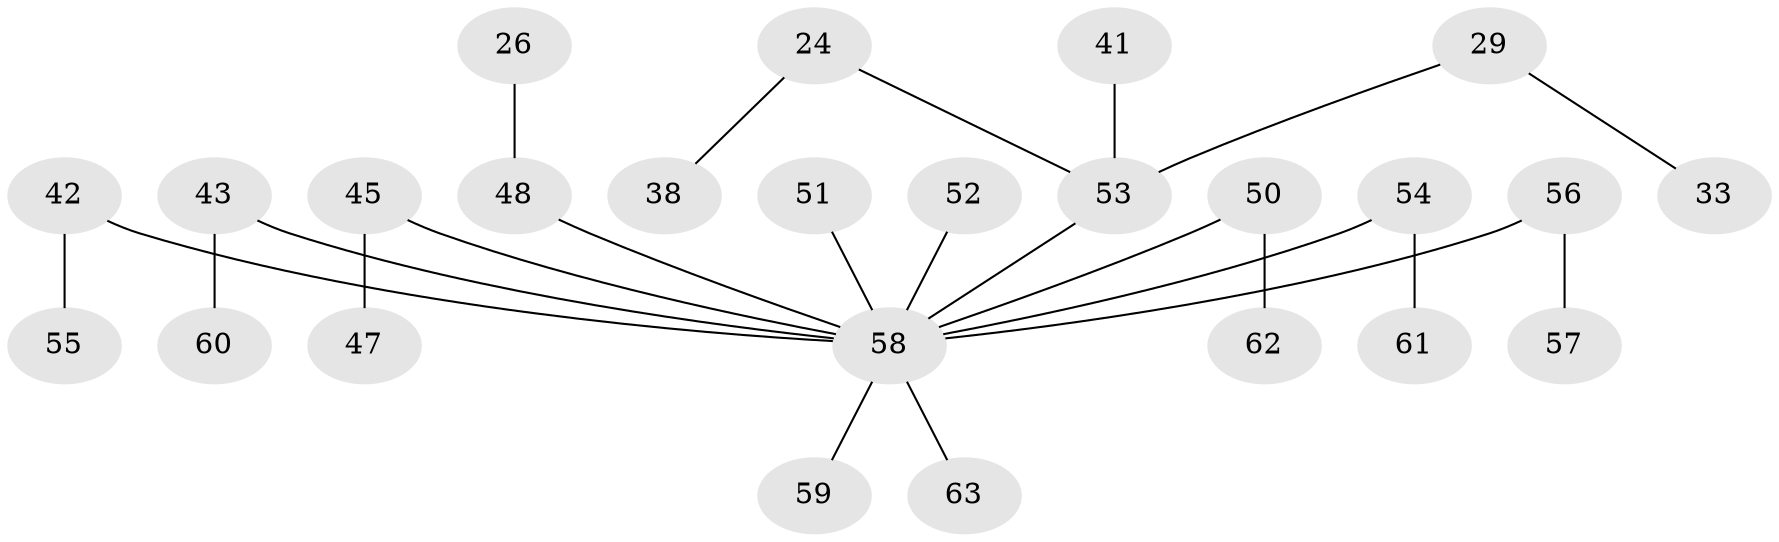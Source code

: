 // original degree distribution, {5: 0.047619047619047616, 4: 0.06349206349206349, 1: 0.49206349206349204, 3: 0.1111111111111111, 7: 0.015873015873015872, 2: 0.2698412698412698}
// Generated by graph-tools (version 1.1) at 2025/56/03/04/25 21:56:36]
// undirected, 25 vertices, 24 edges
graph export_dot {
graph [start="1"]
  node [color=gray90,style=filled];
  24;
  26;
  29;
  33;
  38;
  41;
  42 [super="+34"];
  43;
  45;
  47;
  48 [super="+21"];
  50;
  51;
  52;
  53 [super="+18"];
  54;
  55;
  56;
  57;
  58 [super="+8+3+32+6+9+10+16+12+27+23+37+46+25+30+35+36+44+39+49+40"];
  59;
  60;
  61;
  62;
  63;
  24 -- 38;
  24 -- 53;
  26 -- 48;
  29 -- 33;
  29 -- 53;
  41 -- 53;
  42 -- 55;
  42 -- 58;
  43 -- 60;
  43 -- 58;
  45 -- 47;
  45 -- 58;
  48 -- 58;
  50 -- 62;
  50 -- 58;
  51 -- 58;
  52 -- 58;
  53 -- 58;
  54 -- 61;
  54 -- 58;
  56 -- 57;
  56 -- 58;
  58 -- 63;
  58 -- 59;
}
